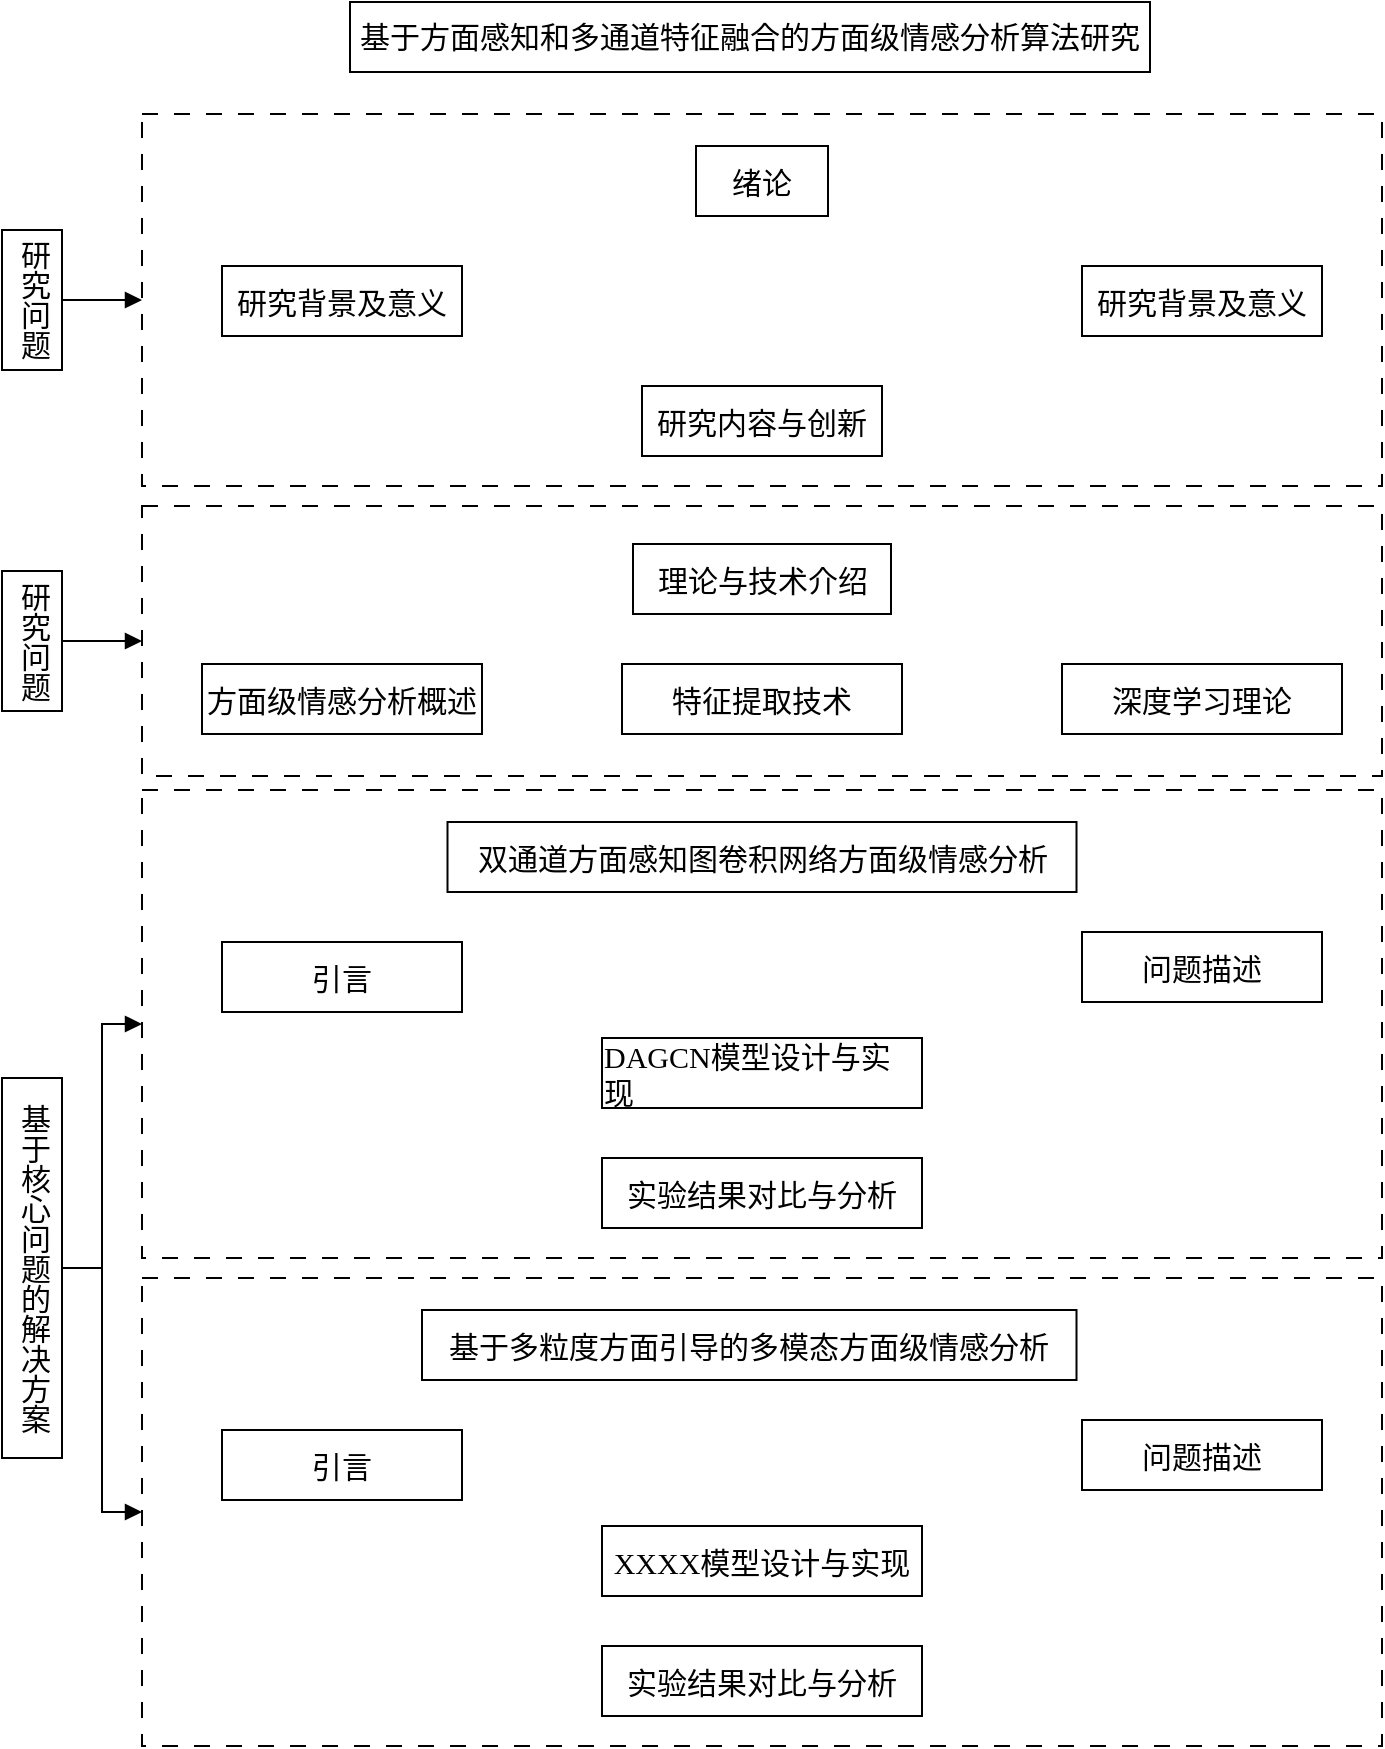 <mxfile version="26.0.11">
  <diagram name="第 1 页" id="vcJ40VZtM2WvYGcIBnFR">
    <mxGraphModel dx="952" dy="623" grid="1" gridSize="10" guides="1" tooltips="1" connect="1" arrows="1" fold="1" page="1" pageScale="1" pageWidth="827" pageHeight="1169" math="0" shadow="0">
      <root>
        <mxCell id="0" />
        <mxCell id="1" parent="0" />
        <mxCell id="hmpepv-ZfLbdPi0fOxTO-10" value="" style="rounded=0;whiteSpace=wrap;html=1;dashed=1;dashPattern=8 8;" vertex="1" parent="1">
          <mxGeometry x="110" y="96" width="620" height="186" as="geometry" />
        </mxCell>
        <mxCell id="hmpepv-ZfLbdPi0fOxTO-2" value="&lt;font&gt;&lt;font style=&quot;text-align: left;&quot;&gt;&lt;span style=&quot;line-height: 22.5px; font-family: 黑体;&quot;&gt;基于方面感知和多通道特征融合的&lt;/span&gt;&lt;/font&gt;&lt;span style=&quot;color: light-dark(rgb(0, 0, 0), rgb(255, 255, 255)); text-align: left; background-color: transparent; font-family: 黑体;&quot;&gt;方面级情感分析算法研究&lt;/span&gt;&lt;/font&gt;" style="rounded=0;whiteSpace=wrap;html=1;fontSize=15;" vertex="1" parent="1">
          <mxGeometry x="214" y="40" width="400" height="35" as="geometry" />
        </mxCell>
        <mxCell id="hmpepv-ZfLbdPi0fOxTO-3" value="&lt;div style=&quot;text-align: left;&quot;&gt;&lt;span style=&quot;background-color: transparent; color: light-dark(rgb(0, 0, 0), rgb(255, 255, 255));&quot;&gt;&lt;font face=&quot;黑体&quot;&gt;绪论&lt;/font&gt;&lt;/span&gt;&lt;/div&gt;" style="rounded=0;whiteSpace=wrap;html=1;fontSize=15;" vertex="1" parent="1">
          <mxGeometry x="387" y="112" width="66" height="35" as="geometry" />
        </mxCell>
        <mxCell id="hmpepv-ZfLbdPi0fOxTO-4" value="&lt;div style=&quot;text-align: left;&quot;&gt;&lt;span style=&quot;background-color: transparent; color: light-dark(rgb(0, 0, 0), rgb(255, 255, 255));&quot;&gt;&lt;font face=&quot;黑体&quot;&gt;研究背景及意义&lt;/font&gt;&lt;/span&gt;&lt;/div&gt;" style="rounded=0;whiteSpace=wrap;html=1;fontSize=15;" vertex="1" parent="1">
          <mxGeometry x="150" y="172" width="120" height="35" as="geometry" />
        </mxCell>
        <mxCell id="hmpepv-ZfLbdPi0fOxTO-5" value="&lt;div style=&quot;text-align: left;&quot;&gt;&lt;span style=&quot;background-color: transparent; color: light-dark(rgb(0, 0, 0), rgb(255, 255, 255));&quot;&gt;&lt;font face=&quot;黑体&quot;&gt;研究背景及意义&lt;/font&gt;&lt;/span&gt;&lt;/div&gt;" style="rounded=0;whiteSpace=wrap;html=1;fontSize=15;" vertex="1" parent="1">
          <mxGeometry x="580" y="172" width="120" height="35" as="geometry" />
        </mxCell>
        <mxCell id="hmpepv-ZfLbdPi0fOxTO-8" value="&lt;div style=&quot;text-align: left;&quot;&gt;&lt;span style=&quot;background-color: transparent; color: light-dark(rgb(0, 0, 0), rgb(255, 255, 255));&quot;&gt;&lt;font face=&quot;黑体&quot;&gt;研究内容与创新&lt;/font&gt;&lt;/span&gt;&lt;/div&gt;" style="rounded=0;whiteSpace=wrap;html=1;fontSize=15;" vertex="1" parent="1">
          <mxGeometry x="360" y="232" width="120" height="35" as="geometry" />
        </mxCell>
        <mxCell id="hmpepv-ZfLbdPi0fOxTO-11" value="" style="rounded=0;whiteSpace=wrap;html=1;dashed=1;dashPattern=8 8;" vertex="1" parent="1">
          <mxGeometry x="110" y="292" width="620" height="135" as="geometry" />
        </mxCell>
        <mxCell id="hmpepv-ZfLbdPi0fOxTO-12" value="&lt;div style=&quot;text-align: left;&quot;&gt;&lt;span style=&quot;background-color: transparent; color: light-dark(rgb(0, 0, 0), rgb(255, 255, 255));&quot;&gt;&lt;font face=&quot;黑体&quot;&gt;理论与技术介绍&lt;/font&gt;&lt;/span&gt;&lt;/div&gt;" style="rounded=0;whiteSpace=wrap;html=1;fontSize=15;" vertex="1" parent="1">
          <mxGeometry x="355.5" y="311" width="129" height="35" as="geometry" />
        </mxCell>
        <mxCell id="hmpepv-ZfLbdPi0fOxTO-13" value="&lt;div style=&quot;text-align: left;&quot;&gt;&lt;span style=&quot;background-color: transparent; color: light-dark(rgb(0, 0, 0), rgb(255, 255, 255));&quot;&gt;&lt;font face=&quot;黑体&quot;&gt;方面级情感分析概述&lt;/font&gt;&lt;/span&gt;&lt;/div&gt;" style="rounded=0;whiteSpace=wrap;html=1;fontSize=15;" vertex="1" parent="1">
          <mxGeometry x="140" y="371" width="140" height="35" as="geometry" />
        </mxCell>
        <mxCell id="hmpepv-ZfLbdPi0fOxTO-14" value="&lt;div style=&quot;text-align: left;&quot;&gt;&lt;span style=&quot;background-color: transparent; color: light-dark(rgb(0, 0, 0), rgb(255, 255, 255));&quot;&gt;&lt;font face=&quot;黑体&quot;&gt;深度学习理论&lt;/font&gt;&lt;/span&gt;&lt;/div&gt;" style="rounded=0;whiteSpace=wrap;html=1;fontSize=15;" vertex="1" parent="1">
          <mxGeometry x="570" y="371" width="140" height="35" as="geometry" />
        </mxCell>
        <mxCell id="hmpepv-ZfLbdPi0fOxTO-16" value="&lt;div style=&quot;text-align: left;&quot;&gt;&lt;span style=&quot;background-color: transparent; color: light-dark(rgb(0, 0, 0), rgb(255, 255, 255));&quot;&gt;&lt;font face=&quot;黑体&quot;&gt;特征提取技术&lt;/font&gt;&lt;/span&gt;&lt;/div&gt;" style="rounded=0;whiteSpace=wrap;html=1;fontSize=15;" vertex="1" parent="1">
          <mxGeometry x="350" y="371" width="140" height="35" as="geometry" />
        </mxCell>
        <mxCell id="hmpepv-ZfLbdPi0fOxTO-18" value="" style="rounded=0;whiteSpace=wrap;html=1;dashed=1;dashPattern=8 8;" vertex="1" parent="1">
          <mxGeometry x="110" y="434" width="620" height="234" as="geometry" />
        </mxCell>
        <mxCell id="hmpepv-ZfLbdPi0fOxTO-19" value="&lt;div style=&quot;text-align: left;&quot;&gt;&lt;span style=&quot;background-color: transparent; color: light-dark(rgb(0, 0, 0), rgb(255, 255, 255));&quot;&gt;&lt;font face=&quot;黑体&quot;&gt;双通道方面感知图卷积网络方面级情感分析&lt;/font&gt;&lt;/span&gt;&lt;/div&gt;" style="rounded=0;whiteSpace=wrap;html=1;fontSize=15;" vertex="1" parent="1">
          <mxGeometry x="262.75" y="450" width="314.5" height="35" as="geometry" />
        </mxCell>
        <mxCell id="hmpepv-ZfLbdPi0fOxTO-20" value="&lt;div style=&quot;text-align: left;&quot;&gt;&lt;span style=&quot;background-color: transparent; color: light-dark(rgb(0, 0, 0), rgb(255, 255, 255));&quot;&gt;&lt;font face=&quot;黑体&quot;&gt;引言&lt;/font&gt;&lt;/span&gt;&lt;/div&gt;" style="rounded=0;whiteSpace=wrap;html=1;fontSize=15;" vertex="1" parent="1">
          <mxGeometry x="150" y="510" width="120" height="35" as="geometry" />
        </mxCell>
        <mxCell id="hmpepv-ZfLbdPi0fOxTO-22" value="&lt;div style=&quot;text-align: left;&quot;&gt;&lt;span style=&quot;background-color: transparent; color: light-dark(rgb(0, 0, 0), rgb(255, 255, 255));&quot;&gt;&lt;font face=&quot;黑体&quot;&gt;DAGCN模型设计与实现&lt;/font&gt;&lt;/span&gt;&lt;/div&gt;" style="rounded=0;whiteSpace=wrap;html=1;fontSize=15;" vertex="1" parent="1">
          <mxGeometry x="340" y="558" width="160" height="35" as="geometry" />
        </mxCell>
        <mxCell id="hmpepv-ZfLbdPi0fOxTO-23" value="&lt;div style=&quot;text-align: left;&quot;&gt;&lt;span style=&quot;background-color: transparent; color: light-dark(rgb(0, 0, 0), rgb(255, 255, 255));&quot;&gt;&lt;font face=&quot;黑体&quot;&gt;问题描述&lt;/font&gt;&lt;/span&gt;&lt;/div&gt;" style="rounded=0;whiteSpace=wrap;html=1;fontSize=15;" vertex="1" parent="1">
          <mxGeometry x="580" y="505" width="120" height="35" as="geometry" />
        </mxCell>
        <mxCell id="hmpepv-ZfLbdPi0fOxTO-30" value="&lt;div style=&quot;text-align: left;&quot;&gt;&lt;font face=&quot;黑体&quot;&gt;实验结果对比与分析&lt;/font&gt;&lt;/div&gt;" style="rounded=0;whiteSpace=wrap;html=1;fontSize=15;" vertex="1" parent="1">
          <mxGeometry x="340" y="618" width="160" height="35" as="geometry" />
        </mxCell>
        <mxCell id="hmpepv-ZfLbdPi0fOxTO-37" value="" style="rounded=0;whiteSpace=wrap;html=1;dashed=1;dashPattern=8 8;" vertex="1" parent="1">
          <mxGeometry x="110" y="678" width="620" height="234" as="geometry" />
        </mxCell>
        <mxCell id="hmpepv-ZfLbdPi0fOxTO-38" value="&lt;div style=&quot;text-align: left;&quot;&gt;&lt;span style=&quot;background-color: transparent; color: light-dark(rgb(0, 0, 0), rgb(255, 255, 255));&quot;&gt;&lt;font face=&quot;黑体&quot;&gt;基于多粒度方面引导的多模态方面级情感分析&lt;/font&gt;&lt;/span&gt;&lt;/div&gt;" style="rounded=0;whiteSpace=wrap;html=1;fontSize=15;" vertex="1" parent="1">
          <mxGeometry x="250" y="694" width="327.25" height="35" as="geometry" />
        </mxCell>
        <mxCell id="hmpepv-ZfLbdPi0fOxTO-39" value="&lt;div style=&quot;text-align: left;&quot;&gt;&lt;span style=&quot;background-color: transparent; color: light-dark(rgb(0, 0, 0), rgb(255, 255, 255));&quot;&gt;&lt;font face=&quot;黑体&quot;&gt;引言&lt;/font&gt;&lt;/span&gt;&lt;/div&gt;" style="rounded=0;whiteSpace=wrap;html=1;fontSize=15;" vertex="1" parent="1">
          <mxGeometry x="150" y="754" width="120" height="35" as="geometry" />
        </mxCell>
        <mxCell id="hmpepv-ZfLbdPi0fOxTO-40" value="&lt;div style=&quot;text-align: left;&quot;&gt;&lt;span style=&quot;background-color: transparent; color: light-dark(rgb(0, 0, 0), rgb(255, 255, 255));&quot;&gt;&lt;font face=&quot;黑体&quot;&gt;XXXX模型设计与实现&lt;/font&gt;&lt;/span&gt;&lt;/div&gt;" style="rounded=0;whiteSpace=wrap;html=1;fontSize=15;" vertex="1" parent="1">
          <mxGeometry x="340" y="802" width="160" height="35" as="geometry" />
        </mxCell>
        <mxCell id="hmpepv-ZfLbdPi0fOxTO-41" value="&lt;div style=&quot;text-align: left;&quot;&gt;&lt;span style=&quot;background-color: transparent; color: light-dark(rgb(0, 0, 0), rgb(255, 255, 255));&quot;&gt;&lt;font face=&quot;黑体&quot;&gt;问题描述&lt;/font&gt;&lt;/span&gt;&lt;/div&gt;" style="rounded=0;whiteSpace=wrap;html=1;fontSize=15;" vertex="1" parent="1">
          <mxGeometry x="580" y="749" width="120" height="35" as="geometry" />
        </mxCell>
        <mxCell id="hmpepv-ZfLbdPi0fOxTO-42" value="&lt;div style=&quot;text-align: left;&quot;&gt;&lt;font face=&quot;黑体&quot;&gt;实验结果对比与分析&lt;/font&gt;&lt;/div&gt;" style="rounded=0;whiteSpace=wrap;html=1;fontSize=15;" vertex="1" parent="1">
          <mxGeometry x="340" y="862" width="160" height="35" as="geometry" />
        </mxCell>
        <mxCell id="hmpepv-ZfLbdPi0fOxTO-43" value="研究问题" style="rounded=0;whiteSpace=wrap;html=1;textDirection=vertical-rl;fontSize=15;" vertex="1" parent="1">
          <mxGeometry x="40" y="154" width="30" height="70" as="geometry" />
        </mxCell>
        <mxCell id="hmpepv-ZfLbdPi0fOxTO-44" value="研究问题" style="rounded=0;whiteSpace=wrap;html=1;textDirection=vertical-rl;fontSize=15;" vertex="1" parent="1">
          <mxGeometry x="40" y="324.5" width="30" height="70" as="geometry" />
        </mxCell>
        <mxCell id="hmpepv-ZfLbdPi0fOxTO-45" value="基于核心问题的解决方案" style="rounded=0;whiteSpace=wrap;html=1;textDirection=vertical-rl;fontSize=15;" vertex="1" parent="1">
          <mxGeometry x="40" y="578" width="30" height="190" as="geometry" />
        </mxCell>
        <mxCell id="hmpepv-ZfLbdPi0fOxTO-46" value="" style="endArrow=block;html=1;rounded=0;exitX=1;exitY=0.5;exitDx=0;exitDy=0;entryX=0;entryY=0.5;entryDx=0;entryDy=0;endFill=1;" edge="1" parent="1" source="hmpepv-ZfLbdPi0fOxTO-43" target="hmpepv-ZfLbdPi0fOxTO-10">
          <mxGeometry width="50" height="50" relative="1" as="geometry">
            <mxPoint x="50" y="130" as="sourcePoint" />
            <mxPoint x="100" y="80" as="targetPoint" />
          </mxGeometry>
        </mxCell>
        <mxCell id="hmpepv-ZfLbdPi0fOxTO-47" value="" style="endArrow=block;html=1;rounded=0;exitX=1;exitY=0.5;exitDx=0;exitDy=0;entryX=0;entryY=0.5;entryDx=0;entryDy=0;endFill=1;" edge="1" parent="1" source="hmpepv-ZfLbdPi0fOxTO-44" target="hmpepv-ZfLbdPi0fOxTO-11">
          <mxGeometry width="50" height="50" relative="1" as="geometry">
            <mxPoint x="80" y="199" as="sourcePoint" />
            <mxPoint x="120" y="199" as="targetPoint" />
          </mxGeometry>
        </mxCell>
        <mxCell id="hmpepv-ZfLbdPi0fOxTO-48" value="" style="endArrow=block;html=1;rounded=0;exitX=1;exitY=0.5;exitDx=0;exitDy=0;entryX=0;entryY=0.5;entryDx=0;entryDy=0;endFill=1;" edge="1" parent="1" source="hmpepv-ZfLbdPi0fOxTO-45" target="hmpepv-ZfLbdPi0fOxTO-18">
          <mxGeometry width="50" height="50" relative="1" as="geometry">
            <mxPoint x="80" y="370" as="sourcePoint" />
            <mxPoint x="120" y="370" as="targetPoint" />
            <Array as="points">
              <mxPoint x="90" y="673" />
              <mxPoint x="90" y="551" />
            </Array>
          </mxGeometry>
        </mxCell>
        <mxCell id="hmpepv-ZfLbdPi0fOxTO-49" value="" style="endArrow=block;html=1;rounded=0;exitX=1;exitY=0.5;exitDx=0;exitDy=0;endFill=1;entryX=0;entryY=0.5;entryDx=0;entryDy=0;" edge="1" parent="1" source="hmpepv-ZfLbdPi0fOxTO-45" target="hmpepv-ZfLbdPi0fOxTO-37">
          <mxGeometry width="50" height="50" relative="1" as="geometry">
            <mxPoint x="80" y="685" as="sourcePoint" />
            <mxPoint x="90" y="710" as="targetPoint" />
            <Array as="points">
              <mxPoint x="90" y="673" />
              <mxPoint x="90" y="795" />
            </Array>
          </mxGeometry>
        </mxCell>
      </root>
    </mxGraphModel>
  </diagram>
</mxfile>
